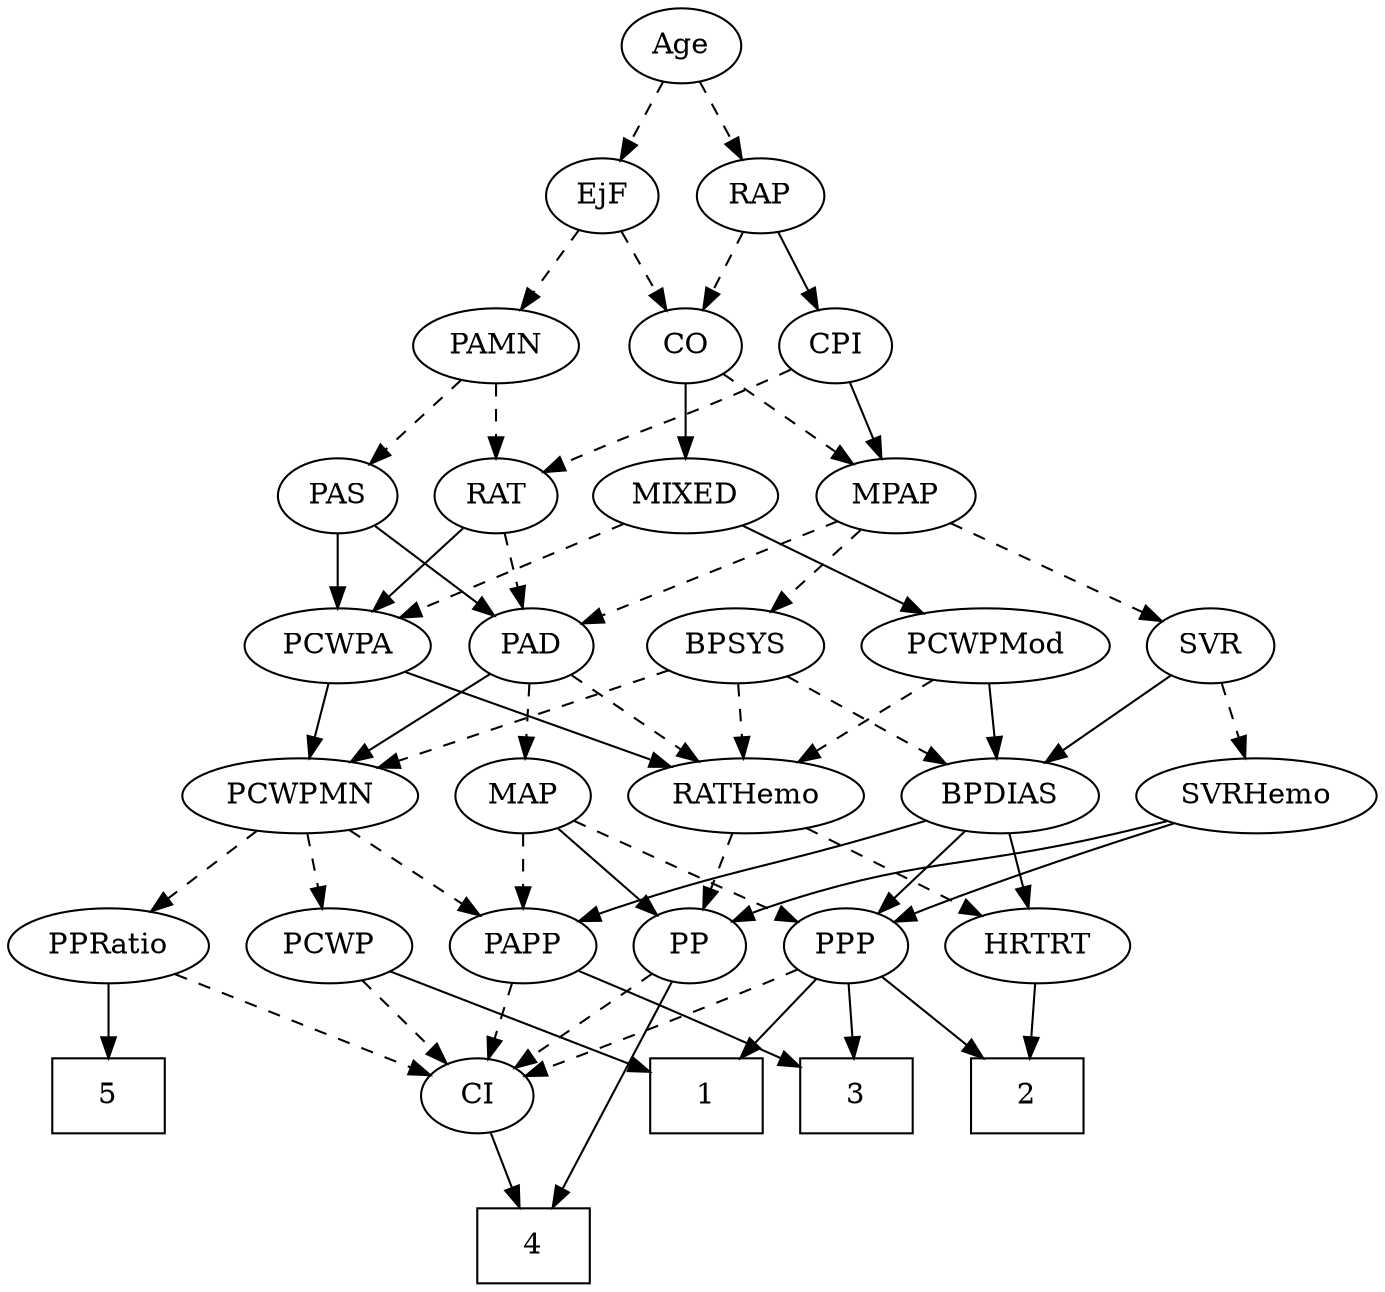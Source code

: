 strict digraph {
	graph [bb="0,0,585.69,612"];
	node [label="\N"];
	1	[height=0.5,
		pos="338.05,90",
		shape=box,
		width=0.75];
	2	[height=0.5,
		pos="145.05,90",
		shape=box,
		width=0.75];
	3	[height=0.5,
		pos="223.05,90",
		shape=box,
		width=0.75];
	4	[height=0.5,
		pos="346.05,18",
		shape=box,
		width=0.75];
	5	[height=0.5,
		pos="546.05,90",
		shape=box,
		width=0.75];
	Age	[height=0.5,
		pos="285.05,594",
		width=0.75];
	EjF	[height=0.5,
		pos="322.05,522",
		width=0.75];
	Age -> EjF	[pos="e,313.51,539.15 293.63,576.76 298.11,568.28 303.7,557.71 308.73,548.2",
		style=dashed];
	RAP	[height=0.5,
		pos="249.05,522",
		width=0.77632];
	Age -> RAP	[pos="e,257.6,539.63 276.7,576.76 272.4,568.4 267.05,558.02 262.21,548.61",
		style=dashed];
	CO	[height=0.5,
		pos="213.05,450",
		width=0.75];
	EjF -> CO	[pos="e,231.81,463.05 303.06,508.81 285.71,497.67 259.86,481.06 240.3,468.5",
		style=dashed];
	PAMN	[height=0.5,
		pos="366.05,450",
		width=1.011];
	EjF -> PAMN	[pos="e,355.8,467.31 332.03,505.12 337.47,496.47 344.31,485.58 350.44,475.83",
		style=dashed];
	RAP -> CO	[pos="e,221.35,467.15 240.7,504.76 236.33,496.28 230.9,485.71 226,476.2",
		style=dashed];
	CPI	[height=0.5,
		pos="285.05,450",
		width=0.75];
	RAP -> CPI	[pos="e,276.74,467.15 257.4,504.76 261.76,496.28 267.19,485.71 272.09,476.2",
		style=solid];
	MIXED	[height=0.5,
		pos="184.05,378",
		width=1.1193];
	PCWPMod	[height=0.5,
		pos="161.05,306",
		width=1.4443];
	MIXED -> PCWPMod	[pos="e,166.72,324.28 178.48,360.05 175.89,352.18 172.75,342.62 169.85,333.79",
		style=solid];
	PCWPA	[height=0.5,
		pos="366.05,306",
		width=1.1555];
	MIXED -> PCWPA	[pos="e,336.11,318.51 213.69,365.6 244.4,353.79 292.57,335.26 326.51,322.21",
		style=dashed];
	MPAP	[height=0.5,
		pos="277.05,378",
		width=0.97491];
	BPSYS	[height=0.5,
		pos="269.05,306",
		width=1.0471];
	MPAP -> BPSYS	[pos="e,271,324.1 275.07,359.7 274.19,351.98 273.13,342.71 272.14,334.11",
		style=dashed];
	PAD	[height=0.5,
		pos="454.05,306",
		width=0.79437];
	MPAP -> PAD	[pos="e,431.85,317.5 305.16,367 333.59,356.74 378.69,340.05 417.05,324 418.86,323.24 420.71,322.45 422.57,321.64",
		style=dashed];
	SVR	[height=0.5,
		pos="63.046,306",
		width=0.77632];
	MPAP -> SVR	[pos="e,84.707,317.68 250.21,366.12 244.58,363.98 238.65,361.84 233.05,360 174.85,340.94 157.62,344.86 100.05,324 98.151,323.31 96.22,\
322.57 94.284,321.79",
		style=dashed];
	RATHemo	[height=0.5,
		pos="270.05,234",
		width=1.3721];
	BPSYS -> RATHemo	[pos="e,269.8,252.1 269.29,287.7 269.4,279.98 269.54,270.71 269.66,262.11",
		style=dashed];
	PCWPMN	[height=0.5,
		pos="467.05,234",
		width=1.3902];
	BPSYS -> PCWPMN	[pos="e,431.96,247.03 297.73,294.31 303.46,292.2 309.44,290.01 315.05,288 351.12,275.05 392.17,260.76 422.51,250.29",
		style=dashed];
	BPDIAS	[height=0.5,
		pos="160.05,234",
		width=1.1735];
	BPSYS -> BPDIAS	[pos="e,182.66,249.52 247.51,291.17 231.41,280.83 209.16,266.54 191.13,254.96",
		style=dashed];
	PAD -> RATHemo	[pos="e,305.11,246.71 431.87,294.44 427.02,292.24 421.89,289.98 417.05,288 383.09,274.11 344,260.11 314.66,249.99",
		style=dashed];
	PAD -> PCWPMN	[pos="e,463.84,252.28 457.19,288.05 458.62,280.35 460.35,271.03 461.96,262.36",
		style=solid];
	MAP	[height=0.5,
		pos="368.05,234",
		width=0.84854];
	PAD -> MAP	[pos="e,385.3,249.04 437.05,291.17 424.53,280.98 407.3,266.95 393.19,255.46",
		style=dashed];
	CO -> MIXED	[pos="e,191.07,395.96 206.17,432.41 202.83,424.34 198.72,414.43 194.96,405.35",
		style=solid];
	CO -> MPAP	[pos="e,262.6,394.8 226.62,434.15 235.04,424.94 246.04,412.91 255.62,402.43",
		style=dashed];
	PAS	[height=0.5,
		pos="438.05,378",
		width=0.75];
	PAS -> PAD	[pos="e,450.1,324.28 441.92,360.05 443.7,352.26 445.86,342.82 447.86,334.08",
		style=solid];
	PAS -> PCWPA	[pos="e,382.1,322.61 423.48,362.83 413.73,353.36 400.68,340.67 389.49,329.79",
		style=solid];
	PAMN -> PAS	[pos="e,423.09,393.54 382.02,433.46 391.99,423.78 404.95,411.17 415.9,400.53",
		style=dashed];
	RAT	[height=0.5,
		pos="366.05,378",
		width=0.75827];
	PAMN -> RAT	[pos="e,366.05,396.1 366.05,431.7 366.05,423.98 366.05,414.71 366.05,406.11",
		style=dashed];
	PP	[height=0.5,
		pos="291.05,162",
		width=0.75];
	RATHemo -> PP	[pos="e,286.01,179.79 275.13,216.05 277.53,208.06 280.45,198.33 283.13,189.4",
		style=dashed];
	HRTRT	[height=0.5,
		pos="134.05,162",
		width=1.1013];
	RATHemo -> HRTRT	[pos="e,159.23,175.96 242.52,218.83 221.1,207.81 191.26,192.45 168.29,180.63",
		style=dashed];
	CPI -> MPAP	[pos="e,279,396.1 283.07,431.7 282.19,423.98 281.13,414.71 280.14,406.11",
		style=solid];
	CPI -> RAT	[pos="e,350.08,392.8 301.05,435.17 312.81,425.01 328.98,411.03 342.25,399.56",
		style=dashed];
	RAT -> PAD	[pos="e,436.83,320.69 383.01,363.5 395.96,353.21 413.99,338.86 428.65,327.2",
		style=dashed];
	RAT -> PCWPA	[pos="e,366.05,324.1 366.05,359.7 366.05,351.98 366.05,342.71 366.05,334.11",
		style=solid];
	SVRHemo	[height=0.5,
		pos="50.046,234",
		width=1.3902];
	SVR -> SVRHemo	[pos="e,53.254,252.28 59.899,288.05 58.467,280.35 56.736,271.03 55.127,262.36",
		style=dashed];
	SVR -> BPDIAS	[pos="e,139.53,249.8 81.291,291.83 95.275,281.74 114.85,267.62 130.98,255.98",
		style=solid];
	PCWPMod -> RATHemo	[pos="e,246.81,249.92 184.7,289.81 200.37,279.74 221.13,266.42 238.24,255.42",
		style=dashed];
	PCWPMod -> BPDIAS	[pos="e,160.29,252.1 160.8,287.7 160.69,279.98 160.56,270.71 160.43,262.11",
		style=solid];
	PCWPA -> RATHemo	[pos="e,291.04,250.31 345.69,290.15 332.25,280.36 314.43,267.37 299.47,256.45",
		style=solid];
	PCWPA -> PCWPMN	[pos="e,444.96,250.31 387.47,290.15 401.73,280.27 420.7,267.12 436.53,256.15",
		style=solid];
	PPRatio	[height=0.5,
		pos="546.05,162",
		width=1.1013];
	PCWPMN -> PPRatio	[pos="e,528.73,178.34 484.97,217.12 495.62,207.68 509.3,195.56 521,185.19",
		style=dashed];
	PCWP	[height=0.5,
		pos="453.05,162",
		width=0.97491];
	PCWPMN -> PCWP	[pos="e,456.47,180.1 463.58,215.7 462.04,207.98 460.19,198.71 458.47,190.11",
		style=dashed];
	PAPP	[height=0.5,
		pos="368.05,162",
		width=0.88464];
	PCWPMN -> PAPP	[pos="e,387.28,176.6 445.07,217.46 430.46,207.13 411.16,193.48 395.53,182.43",
		style=dashed];
	SVRHemo -> PP	[pos="e,270.4,173.61 87.438,221.99 94.597,219.95 102.04,217.87 109.05,216 173.61,198.74 192.07,202.38 255.05,180 256.95,179.32 258.89,\
178.58 260.83,177.79",
		style=solid];
	PPP	[height=0.5,
		pos="219.05,162",
		width=0.75];
	SVRHemo -> PPP	[pos="e,197.82,173.29 83.349,220.39 110.39,209.99 149.42,194.62 183.05,180 184.85,179.21 186.7,178.39 188.56,177.55",
		style=solid];
	BPDIAS -> PPP	[pos="e,206.24,178.19 173.73,216.76 181.47,207.59 191.26,195.96 199.77,185.88",
		style=solid];
	BPDIAS -> PAPP	[pos="e,343.47,173.61 192.48,222.33 198.96,220.22 205.71,218.03 212.05,216 263.05,199.68 276.7,198.27 327.05,180 329.31,179.18 331.63,\
178.31 333.96,177.4",
		style=solid];
	BPDIAS -> HRTRT	[pos="e,140.28,179.79 153.75,216.05 150.78,208.06 147.17,198.33 143.85,189.4",
		style=solid];
	MAP -> PP	[pos="e,306.45,177.01 352.09,218.5 341.11,208.51 326.34,195.09 314.08,183.94",
		style=solid];
	MAP -> PPP	[pos="e,240.36,173.08 344.66,222.06 321.81,211.35 286.02,194.58 255.05,180 253.26,179.16 251.43,178.3 249.58,177.43",
		style=dashed];
	MAP -> PAPP	[pos="e,368.05,180.1 368.05,215.7 368.05,207.98 368.05,198.71 368.05,190.11",
		style=dashed];
	PP -> 4	[pos="e,327.26,36.354 290.36,143.86 290.25,125.37 291.92,95.438 302.05,72 306.43,61.851 313.39,52.12 320.49,43.828",
		style=solid];
	CI	[height=0.5,
		pos="410.05,90",
		width=0.75];
	PP -> CI	[pos="e,390.37,102.58 310.7,149.44 329.99,138.09 359.63,120.66 381.51,107.78",
		style=dashed];
	PPP -> 1	[pos="e,310.8,107.03 238.7,149.44 255.83,139.36 281.13,124.48 301.91,112.26",
		style=solid];
	PPP -> 2	[pos="e,163.14,108.11 204.07,146.83 194.46,137.75 181.74,125.71 170.57,115.14",
		style=solid];
	PPP -> 3	[pos="e,222.07,108.1 220.03,143.7 220.48,135.98 221,126.71 221.5,118.11",
		style=solid];
	PPP -> CI	[pos="e,388.95,101.6 240.14,150.4 244.98,148.15 250.14,145.89 255.05,144 306.61,124.15 322.48,127.85 374.05,108 375.88,107.29 377.76,106.53 \
379.64,105.74",
		style=dashed];
	PPRatio -> 5	[pos="e,546.05,108.1 546.05,143.7 546.05,135.98 546.05,126.71 546.05,118.11",
		style=solid];
	PPRatio -> CI	[pos="e,430.73,101.64 520.78,148 497.86,136.2 464.05,118.79 439.82,106.32",
		style=dashed];
	PCWP -> 1	[pos="e,365.14,107.49 431.14,147.67 414.94,137.81 392.52,124.16 373.74,112.73",
		style=solid];
	PCWP -> CI	[pos="e,419.87,106.99 442.86,144.41 437.59,135.83 431.05,125.19 425.2,115.67",
		style=dashed];
	CI -> 4	[pos="e,361.62,36.04 396.47,74.155 388.34,65.264 377.81,53.742 368.47,43.529",
		style=solid];
	PAPP -> 3	[pos="e,250.11,104.07 344.43,149.6 321.31,138.44 285.79,121.29 259.13,108.42",
		style=solid];
	PAPP -> CI	[pos="e,400.36,107.15 377.79,144.76 382.93,136.19 389.35,125.49 395.11,115.9",
		style=dashed];
	HRTRT -> 2	[pos="e,142.36,108.1 136.76,143.7 137.98,135.98 139.43,126.71 140.79,118.11",
		style=solid];
}
